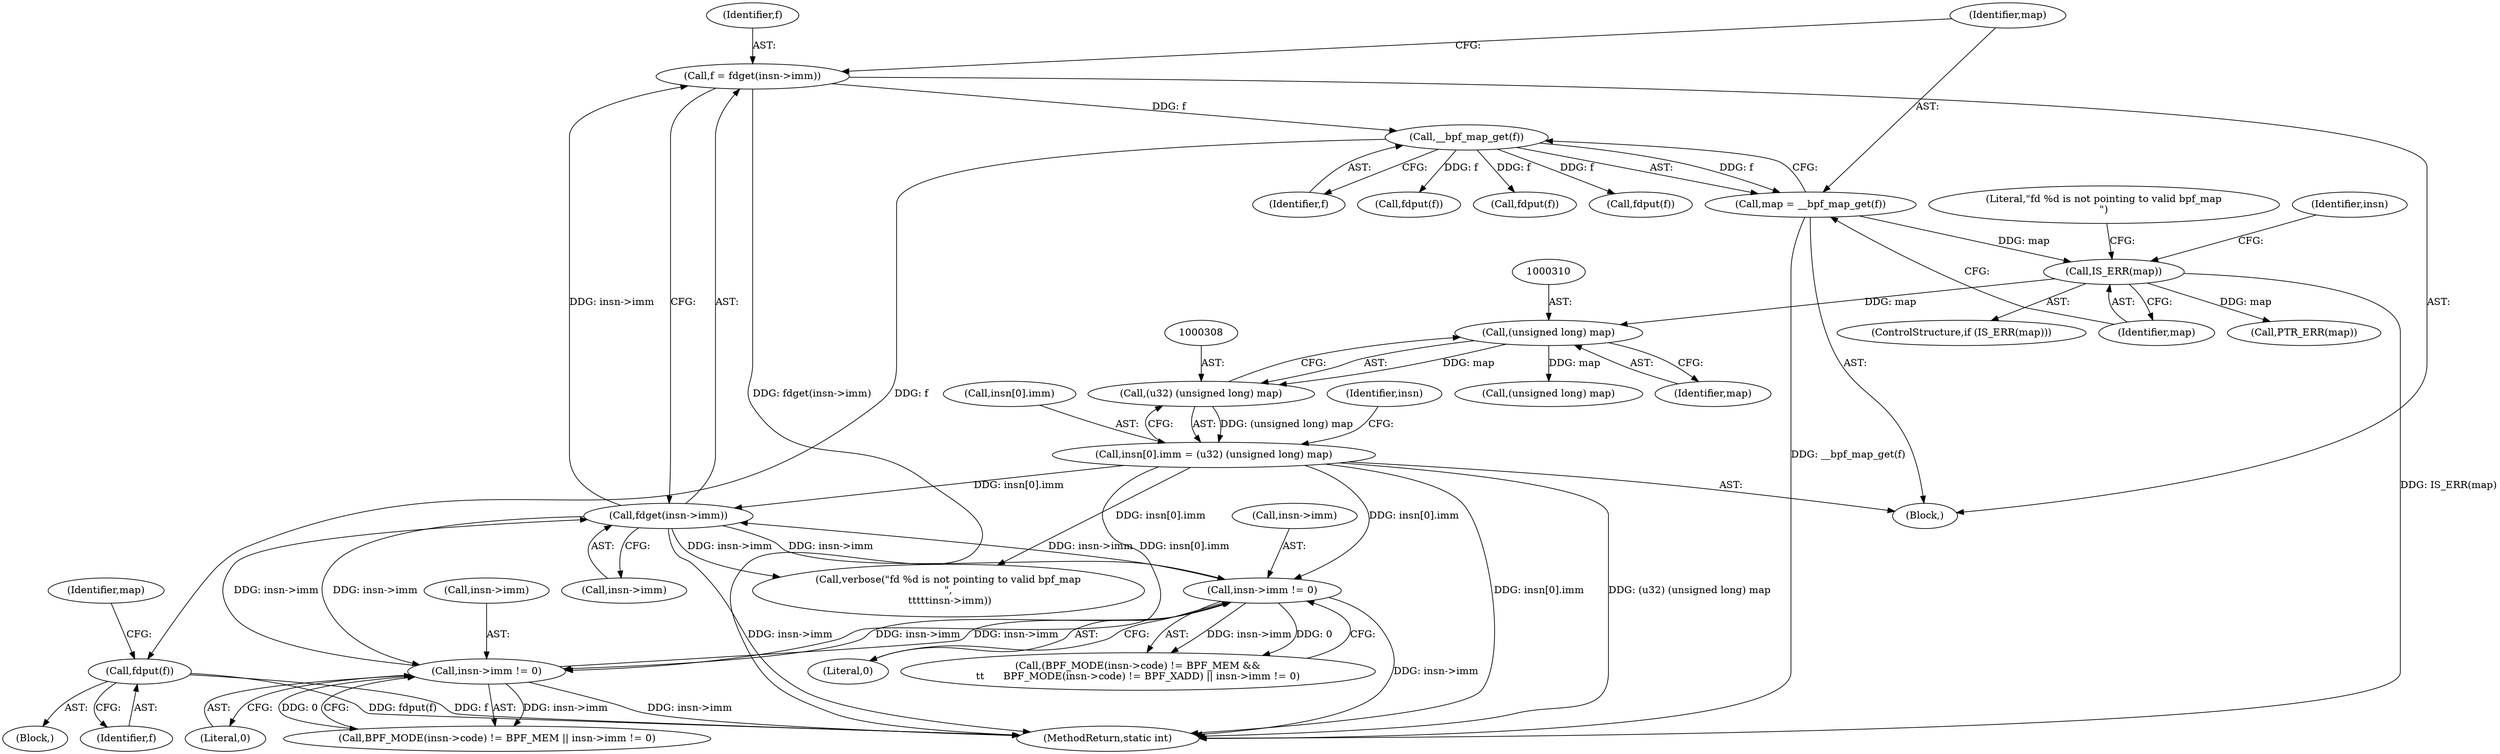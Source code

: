 digraph "1_linux_8358b02bf67d3a5d8a825070e1aa73f25fb2e4c7@del" {
"1000296" [label="(Call,fdput(f))"];
"1000285" [label="(Call,__bpf_map_get(f))"];
"1000277" [label="(Call,f = fdget(insn->imm))"];
"1000279" [label="(Call,fdget(insn->imm))"];
"1000188" [label="(Call,insn->imm != 0)"];
"1000301" [label="(Call,insn[0].imm = (u32) (unsigned long) map)"];
"1000307" [label="(Call,(u32) (unsigned long) map)"];
"1000309" [label="(Call,(unsigned long) map)"];
"1000288" [label="(Call,IS_ERR(map))"];
"1000283" [label="(Call,map = __bpf_map_get(f))"];
"1000155" [label="(Call,insn->imm != 0)"];
"1000311" [label="(Identifier,map)"];
"1000300" [label="(Identifier,map)"];
"1000355" [label="(Call,fdput(f))"];
"1000302" [label="(Call,insn[0].imm)"];
"1000296" [label="(Call,fdput(f))"];
"1000321" [label="(Call,(unsigned long) map)"];
"1000277" [label="(Call,f = fdget(insn->imm))"];
"1000291" [label="(Call,verbose(\"fd %d is not pointing to valid bpf_map\n\",\n \t\t\t\t\tinsn->imm))"];
"1000307" [label="(Call,(u32) (unsigned long) map)"];
"1000192" [label="(Literal,0)"];
"1000284" [label="(Identifier,map)"];
"1000283" [label="(Call,map = __bpf_map_get(f))"];
"1000189" [label="(Call,insn->imm)"];
"1000288" [label="(Call,IS_ERR(map))"];
"1000304" [label="(Identifier,insn)"];
"1000345" [label="(Call,fdput(f))"];
"1000292" [label="(Literal,\"fd %d is not pointing to valid bpf_map\n\")"];
"1000299" [label="(Call,PTR_ERR(map))"];
"1000309" [label="(Call,(unsigned long) map)"];
"1000301" [label="(Call,insn[0].imm = (u32) (unsigned long) map)"];
"1000156" [label="(Call,insn->imm)"];
"1000382" [label="(MethodReturn,static int)"];
"1000373" [label="(Call,fdput(f))"];
"1000188" [label="(Call,insn->imm != 0)"];
"1000297" [label="(Identifier,f)"];
"1000285" [label="(Call,__bpf_map_get(f))"];
"1000315" [label="(Identifier,insn)"];
"1000286" [label="(Identifier,f)"];
"1000290" [label="(Block,)"];
"1000280" [label="(Call,insn->imm)"];
"1000287" [label="(ControlStructure,if (IS_ERR(map)))"];
"1000148" [label="(Call,BPF_MODE(insn->code) != BPF_MEM || insn->imm != 0)"];
"1000159" [label="(Literal,0)"];
"1000174" [label="(Call,(BPF_MODE(insn->code) != BPF_MEM &&\n\t\t      BPF_MODE(insn->code) != BPF_XADD) || insn->imm != 0)"];
"1000155" [label="(Call,insn->imm != 0)"];
"1000279" [label="(Call,fdget(insn->imm))"];
"1000289" [label="(Identifier,map)"];
"1000211" [label="(Block,)"];
"1000278" [label="(Identifier,f)"];
"1000296" -> "1000290"  [label="AST: "];
"1000296" -> "1000297"  [label="CFG: "];
"1000297" -> "1000296"  [label="AST: "];
"1000300" -> "1000296"  [label="CFG: "];
"1000296" -> "1000382"  [label="DDG: fdput(f)"];
"1000296" -> "1000382"  [label="DDG: f"];
"1000285" -> "1000296"  [label="DDG: f"];
"1000285" -> "1000283"  [label="AST: "];
"1000285" -> "1000286"  [label="CFG: "];
"1000286" -> "1000285"  [label="AST: "];
"1000283" -> "1000285"  [label="CFG: "];
"1000285" -> "1000283"  [label="DDG: f"];
"1000277" -> "1000285"  [label="DDG: f"];
"1000285" -> "1000345"  [label="DDG: f"];
"1000285" -> "1000355"  [label="DDG: f"];
"1000285" -> "1000373"  [label="DDG: f"];
"1000277" -> "1000211"  [label="AST: "];
"1000277" -> "1000279"  [label="CFG: "];
"1000278" -> "1000277"  [label="AST: "];
"1000279" -> "1000277"  [label="AST: "];
"1000284" -> "1000277"  [label="CFG: "];
"1000277" -> "1000382"  [label="DDG: fdget(insn->imm)"];
"1000279" -> "1000277"  [label="DDG: insn->imm"];
"1000279" -> "1000280"  [label="CFG: "];
"1000280" -> "1000279"  [label="AST: "];
"1000279" -> "1000382"  [label="DDG: insn->imm"];
"1000279" -> "1000155"  [label="DDG: insn->imm"];
"1000279" -> "1000188"  [label="DDG: insn->imm"];
"1000188" -> "1000279"  [label="DDG: insn->imm"];
"1000301" -> "1000279"  [label="DDG: insn[0].imm"];
"1000155" -> "1000279"  [label="DDG: insn->imm"];
"1000279" -> "1000291"  [label="DDG: insn->imm"];
"1000188" -> "1000174"  [label="AST: "];
"1000188" -> "1000192"  [label="CFG: "];
"1000189" -> "1000188"  [label="AST: "];
"1000192" -> "1000188"  [label="AST: "];
"1000174" -> "1000188"  [label="CFG: "];
"1000188" -> "1000382"  [label="DDG: insn->imm"];
"1000188" -> "1000155"  [label="DDG: insn->imm"];
"1000188" -> "1000174"  [label="DDG: insn->imm"];
"1000188" -> "1000174"  [label="DDG: 0"];
"1000301" -> "1000188"  [label="DDG: insn[0].imm"];
"1000155" -> "1000188"  [label="DDG: insn->imm"];
"1000301" -> "1000211"  [label="AST: "];
"1000301" -> "1000307"  [label="CFG: "];
"1000302" -> "1000301"  [label="AST: "];
"1000307" -> "1000301"  [label="AST: "];
"1000315" -> "1000301"  [label="CFG: "];
"1000301" -> "1000382"  [label="DDG: (u32) (unsigned long) map"];
"1000301" -> "1000382"  [label="DDG: insn[0].imm"];
"1000301" -> "1000155"  [label="DDG: insn[0].imm"];
"1000301" -> "1000291"  [label="DDG: insn[0].imm"];
"1000307" -> "1000301"  [label="DDG: (unsigned long) map"];
"1000307" -> "1000309"  [label="CFG: "];
"1000308" -> "1000307"  [label="AST: "];
"1000309" -> "1000307"  [label="AST: "];
"1000309" -> "1000307"  [label="DDG: map"];
"1000309" -> "1000311"  [label="CFG: "];
"1000310" -> "1000309"  [label="AST: "];
"1000311" -> "1000309"  [label="AST: "];
"1000288" -> "1000309"  [label="DDG: map"];
"1000309" -> "1000321"  [label="DDG: map"];
"1000288" -> "1000287"  [label="AST: "];
"1000288" -> "1000289"  [label="CFG: "];
"1000289" -> "1000288"  [label="AST: "];
"1000292" -> "1000288"  [label="CFG: "];
"1000304" -> "1000288"  [label="CFG: "];
"1000288" -> "1000382"  [label="DDG: IS_ERR(map)"];
"1000283" -> "1000288"  [label="DDG: map"];
"1000288" -> "1000299"  [label="DDG: map"];
"1000283" -> "1000211"  [label="AST: "];
"1000284" -> "1000283"  [label="AST: "];
"1000289" -> "1000283"  [label="CFG: "];
"1000283" -> "1000382"  [label="DDG: __bpf_map_get(f)"];
"1000155" -> "1000148"  [label="AST: "];
"1000155" -> "1000159"  [label="CFG: "];
"1000156" -> "1000155"  [label="AST: "];
"1000159" -> "1000155"  [label="AST: "];
"1000148" -> "1000155"  [label="CFG: "];
"1000155" -> "1000382"  [label="DDG: insn->imm"];
"1000155" -> "1000148"  [label="DDG: insn->imm"];
"1000155" -> "1000148"  [label="DDG: 0"];
}

